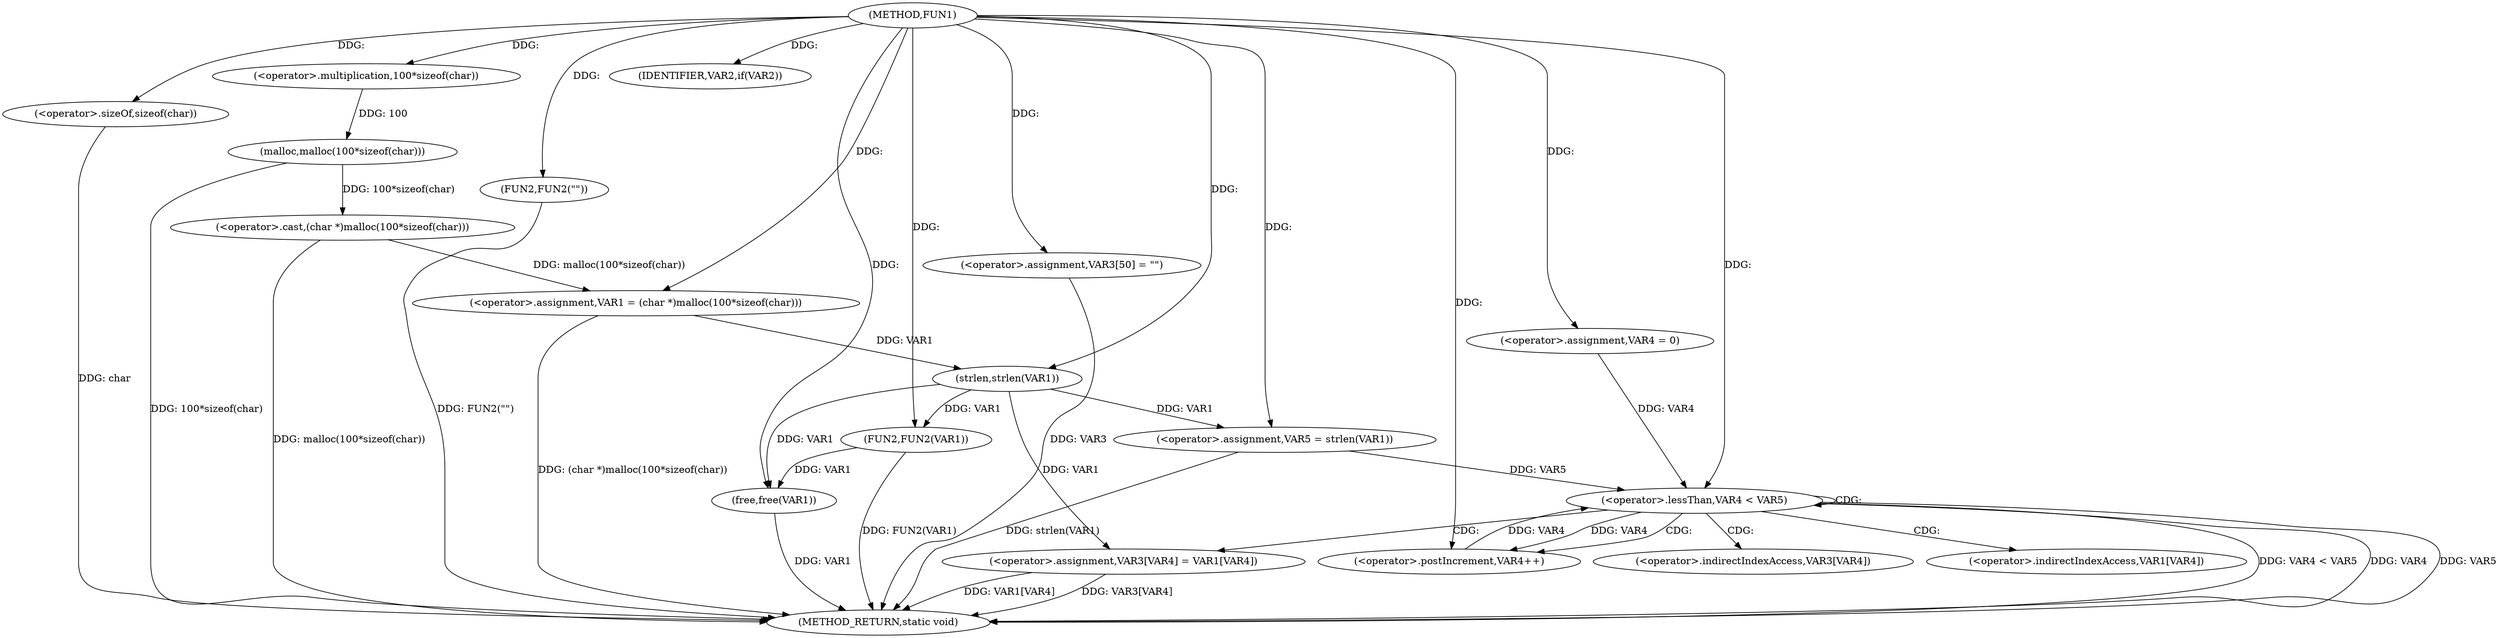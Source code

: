 digraph FUN1 {  
"1000100" [label = "(METHOD,FUN1)" ]
"1000151" [label = "(METHOD_RETURN,static void)" ]
"1000103" [label = "(<operator>.assignment,VAR1 = (char *)malloc(100*sizeof(char)))" ]
"1000105" [label = "(<operator>.cast,(char *)malloc(100*sizeof(char)))" ]
"1000107" [label = "(malloc,malloc(100*sizeof(char)))" ]
"1000108" [label = "(<operator>.multiplication,100*sizeof(char))" ]
"1000110" [label = "(<operator>.sizeOf,sizeof(char))" ]
"1000113" [label = "(IDENTIFIER,VAR2,if(VAR2))" ]
"1000115" [label = "(FUN2,FUN2(\"\"))" ]
"1000121" [label = "(<operator>.assignment,VAR3[50] = \"\")" ]
"1000126" [label = "(<operator>.assignment,VAR5 = strlen(VAR1))" ]
"1000128" [label = "(strlen,strlen(VAR1))" ]
"1000131" [label = "(<operator>.assignment,VAR4 = 0)" ]
"1000134" [label = "(<operator>.lessThan,VAR4 < VAR5)" ]
"1000137" [label = "(<operator>.postIncrement,VAR4++)" ]
"1000140" [label = "(<operator>.assignment,VAR3[VAR4] = VAR1[VAR4])" ]
"1000147" [label = "(FUN2,FUN2(VAR1))" ]
"1000149" [label = "(free,free(VAR1))" ]
"1000141" [label = "(<operator>.indirectIndexAccess,VAR3[VAR4])" ]
"1000144" [label = "(<operator>.indirectIndexAccess,VAR1[VAR4])" ]
  "1000107" -> "1000151"  [ label = "DDG: 100*sizeof(char)"] 
  "1000105" -> "1000151"  [ label = "DDG: malloc(100*sizeof(char))"] 
  "1000103" -> "1000151"  [ label = "DDG: (char *)malloc(100*sizeof(char))"] 
  "1000140" -> "1000151"  [ label = "DDG: VAR3[VAR4]"] 
  "1000149" -> "1000151"  [ label = "DDG: VAR1"] 
  "1000126" -> "1000151"  [ label = "DDG: strlen(VAR1)"] 
  "1000140" -> "1000151"  [ label = "DDG: VAR1[VAR4]"] 
  "1000134" -> "1000151"  [ label = "DDG: VAR4 < VAR5"] 
  "1000115" -> "1000151"  [ label = "DDG: FUN2(\"\")"] 
  "1000134" -> "1000151"  [ label = "DDG: VAR4"] 
  "1000134" -> "1000151"  [ label = "DDG: VAR5"] 
  "1000121" -> "1000151"  [ label = "DDG: VAR3"] 
  "1000147" -> "1000151"  [ label = "DDG: FUN2(VAR1)"] 
  "1000110" -> "1000151"  [ label = "DDG: char"] 
  "1000105" -> "1000103"  [ label = "DDG: malloc(100*sizeof(char))"] 
  "1000100" -> "1000103"  [ label = "DDG: "] 
  "1000107" -> "1000105"  [ label = "DDG: 100*sizeof(char)"] 
  "1000108" -> "1000107"  [ label = "DDG: 100"] 
  "1000100" -> "1000108"  [ label = "DDG: "] 
  "1000100" -> "1000110"  [ label = "DDG: "] 
  "1000100" -> "1000113"  [ label = "DDG: "] 
  "1000100" -> "1000115"  [ label = "DDG: "] 
  "1000100" -> "1000121"  [ label = "DDG: "] 
  "1000128" -> "1000126"  [ label = "DDG: VAR1"] 
  "1000100" -> "1000126"  [ label = "DDG: "] 
  "1000103" -> "1000128"  [ label = "DDG: VAR1"] 
  "1000100" -> "1000128"  [ label = "DDG: "] 
  "1000100" -> "1000131"  [ label = "DDG: "] 
  "1000131" -> "1000134"  [ label = "DDG: VAR4"] 
  "1000137" -> "1000134"  [ label = "DDG: VAR4"] 
  "1000100" -> "1000134"  [ label = "DDG: "] 
  "1000126" -> "1000134"  [ label = "DDG: VAR5"] 
  "1000134" -> "1000137"  [ label = "DDG: VAR4"] 
  "1000100" -> "1000137"  [ label = "DDG: "] 
  "1000128" -> "1000140"  [ label = "DDG: VAR1"] 
  "1000128" -> "1000147"  [ label = "DDG: VAR1"] 
  "1000100" -> "1000147"  [ label = "DDG: "] 
  "1000147" -> "1000149"  [ label = "DDG: VAR1"] 
  "1000100" -> "1000149"  [ label = "DDG: "] 
  "1000128" -> "1000149"  [ label = "DDG: VAR1"] 
  "1000134" -> "1000137"  [ label = "CDG: "] 
  "1000134" -> "1000141"  [ label = "CDG: "] 
  "1000134" -> "1000144"  [ label = "CDG: "] 
  "1000134" -> "1000140"  [ label = "CDG: "] 
  "1000134" -> "1000134"  [ label = "CDG: "] 
}
